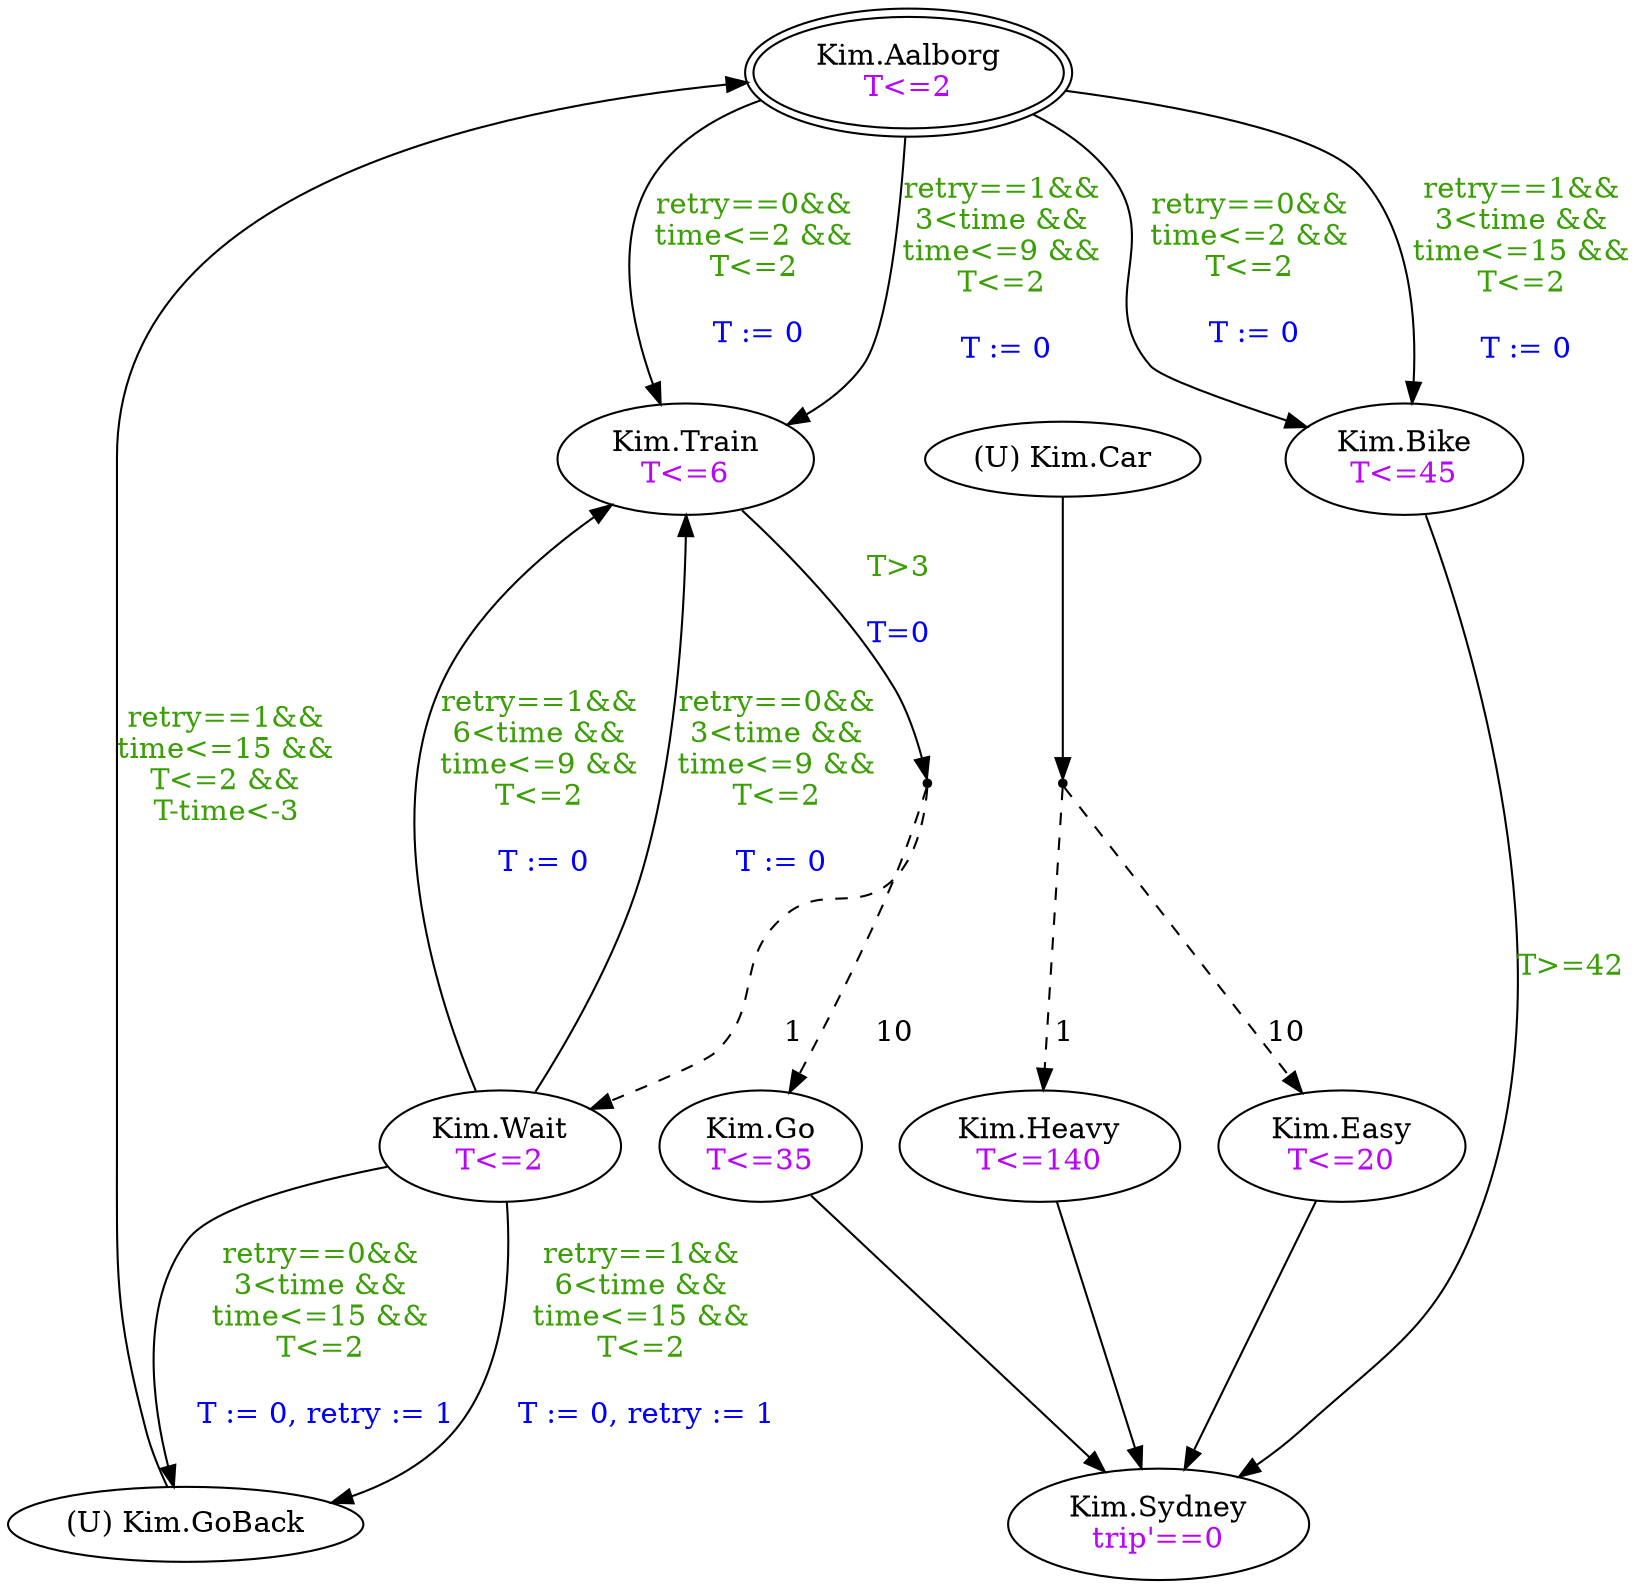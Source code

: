 digraph gosafe {
	"Kim.Easy" [label=<Kim.Easy<BR/><font color='#ba03fc'>T&lt;=20</font>>]
	"Kim.Train" [label=<Kim.Train<BR/><font color='#ba03fc'>T&lt;=6</font>>]
	"Kim.Bike" [label=<Kim.Bike<BR/><font color='#ba03fc'>T&lt;=45</font>>]
	"Kim.Wait" [label=<Kim.Wait<BR/><font color='#ba03fc'>T&lt;=2</font>>]
	"Kim.Aalborg" [label=<Kim.Aalborg<BR/><font color='#ba03fc'>T&lt;=2</font>> peripheries=2]
	"Kim.Heavy" [label=<Kim.Heavy<BR/><font color='#ba03fc'>T&lt;=140</font>>]
	"Kim.Go" [label=<Kim.Go<BR/><font color='#ba03fc'>T&lt;=35</font>>]
	"Kim.GoBack" [label=<(U) Kim.GoBack<BR/>>]
	"Kim.Car" [label=<(U) Kim.Car<BR/>>]
	"Kim.Sydney" [label=<Kim.Sydney<BR/><font color='#ba03fc'>trip'==0</font>>]
	"Kim.Easy" -> "Kim.Sydney" [label=<<BR/><BR/>>]
	"Kim.Aalborg" -> "Kim.Bike" [label=<<font color='#3a9e05'>retry==1&amp;&amp;<BR/>3&lt;time &amp;&amp;<BR/>time&lt;=15 &amp;&amp;<BR/>T&lt;=2</font><BR/><BR/><font color='blue'> T := 0<BR/></font>>]
	"Kim.Wait" -> "Kim.Train" [label=<<font color='#3a9e05'>retry==1&amp;&amp;<BR/>6&lt;time &amp;&amp;<BR/>time&lt;=9 &amp;&amp;<BR/>T&lt;=2</font><BR/><BR/><font color='blue'> T := 0<BR/></font>>]
	"Kim.Aalborg" -> "Kim.Train" [label=<<font color='#3a9e05'>retry==1&amp;&amp;<BR/>3&lt;time &amp;&amp;<BR/>time&lt;=9 &amp;&amp;<BR/>T&lt;=2</font><BR/><BR/><font color='blue'> T := 0<BR/></font>>]
	"Kim.Wait" -> "Kim.Train" [label=<<font color='#3a9e05'>retry==0&amp;&amp;<BR/>3&lt;time &amp;&amp;<BR/>time&lt;=9 &amp;&amp;<BR/>T&lt;=2</font><BR/><BR/><font color='blue'> T := 0<BR/></font>>]
	"Kim.Bike" -> "Kim.Sydney" [label=<<font color='#3a9e05'>T&gt;=42</font><BR/><BR/>>]
	"Kim.Heavy" -> "Kim.Sydney" [label=<<BR/><BR/>>]
	id11 -> "Kim.Heavy" [label=<<BR/><BR/><BR/>1> style=dashed]
	"Kim.Aalborg" -> "Kim.Bike" [label=<<font color='#3a9e05'>retry==0&amp;&amp;<BR/>time&lt;=2 &amp;&amp;<BR/>T&lt;=2</font><BR/><BR/><font color='blue'> T := 0<BR/></font>>]
	"Kim.Aalborg" -> "Kim.Train" [label=<<font color='#3a9e05'>retry==0&amp;&amp;<BR/>time&lt;=2 &amp;&amp;<BR/>T&lt;=2</font><BR/><BR/><font color='blue'> T := 0<BR/></font>>]
	"Kim.Car" -> id11 [label=<<BR/><BR/>>]
	"Kim.Wait" -> "Kim.GoBack" [label=<<font color='#3a9e05'>retry==0&amp;&amp;<BR/>3&lt;time &amp;&amp;<BR/>time&lt;=15 &amp;&amp;<BR/>T&lt;=2</font><BR/><BR/><font color='blue'> T := 0, retry := 1<BR/></font>>]
	id10 -> "Kim.Go" [label=<<BR/><BR/><BR/>10> style=dashed]
	"Kim.Train" -> id10 [label=<<font color='#3a9e05'>T&gt;3</font><BR/><BR/><font color='blue'>T=0</font>>]
	"Kim.Go" -> "Kim.Sydney" [label=<<BR/><BR/>>]
	"Kim.GoBack" -> "Kim.Aalborg" [label=<<font color='#3a9e05'>retry==1&amp;&amp;<BR/>time&lt;=15 &amp;&amp;<BR/>T&lt;=2 &amp;&amp;<BR/>T-time&lt;-3</font><BR/><BR/>>]
	id11 -> "Kim.Easy" [label=<<BR/><BR/><BR/>10> style=dashed]
	"Kim.Wait" -> "Kim.GoBack" [label=<<font color='#3a9e05'>retry==1&amp;&amp;<BR/>6&lt;time &amp;&amp;<BR/>time&lt;=15 &amp;&amp;<BR/>T&lt;=2</font><BR/><BR/><font color='blue'> T := 0, retry := 1<BR/></font>>]
	id10 -> "Kim.Wait" [label=<<BR/><BR/><BR/>1> style=dashed]
	id10 [shape=point]
	id11 [shape=point]
}
